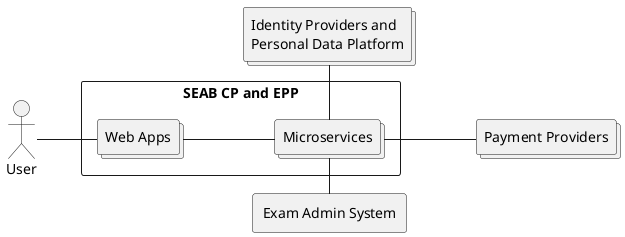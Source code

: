 @startuml
left to right direction
actor :User: as User
collections "Identity Providers and\nPersonal Data Platform" as Identity
rectangle "Exam Admin System" as ExamAdmin
collections "Payment Providers" as Payment
rectangle "SEAB CP and EPP" {
  collections "Web Apps" as WebApp
  collections "Microservices" as Service
  Service -right- Identity
  Service -left- ExamAdmin
  Service -down- Payment
  WebApp -down- Service
  User -down- WebApp
}
@enduml